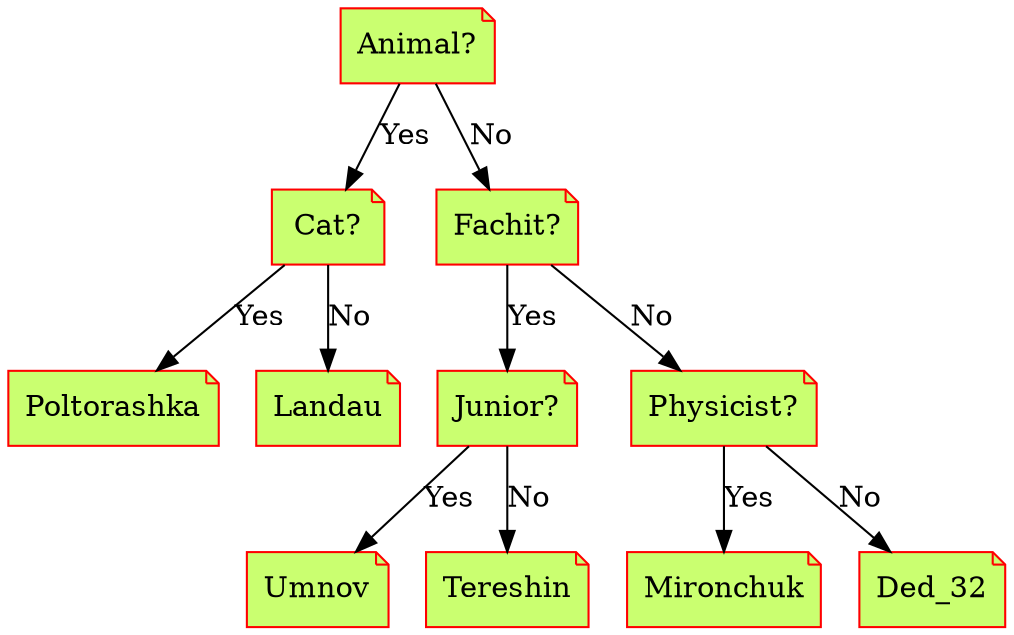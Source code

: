 digraph graphname 
 {
node [shape = note, color = "red"]; //Описание блоков графа
	1[fillcolor=darkolivegreen1, style="rounded,filled", label="Animal?"];
	2[fillcolor = darkolivegreen1, style="rounded,filled", label="Cat?"];
	1->2[label = "Yes"];
	3[fillcolor = darkolivegreen1, style="rounded,filled", label="Poltorashka"];
	2->3[label = "Yes"];
	4[fillcolor = darkolivegreen1, style="rounded,filled", label="Landau"];
	2->4[label = "No"];
	5[fillcolor = darkolivegreen1, style="rounded,filled", label="Fachit?"];
	1->5[label = "No"];
	6[fillcolor = darkolivegreen1, style="rounded,filled", label="Junior?"];
	5->6[label = "Yes"];
	7[fillcolor = darkolivegreen1, style="rounded,filled", label="Umnov"];
	6->7[label = "Yes"];
	8[fillcolor = darkolivegreen1, style="rounded,filled", label="Tereshin"];
	6->8[label = "No"];
	10[fillcolor = darkolivegreen1, style="rounded,filled", label="Physicist?"];
	5->10[label = "No"];
	11[fillcolor = darkolivegreen1, style="rounded,filled", label="Mironchuk"];
	10->11[label = "Yes"];
	12[fillcolor = darkolivegreen1, style="rounded,filled", label="Ded_32"];
	10->12[label = "No"];

}

